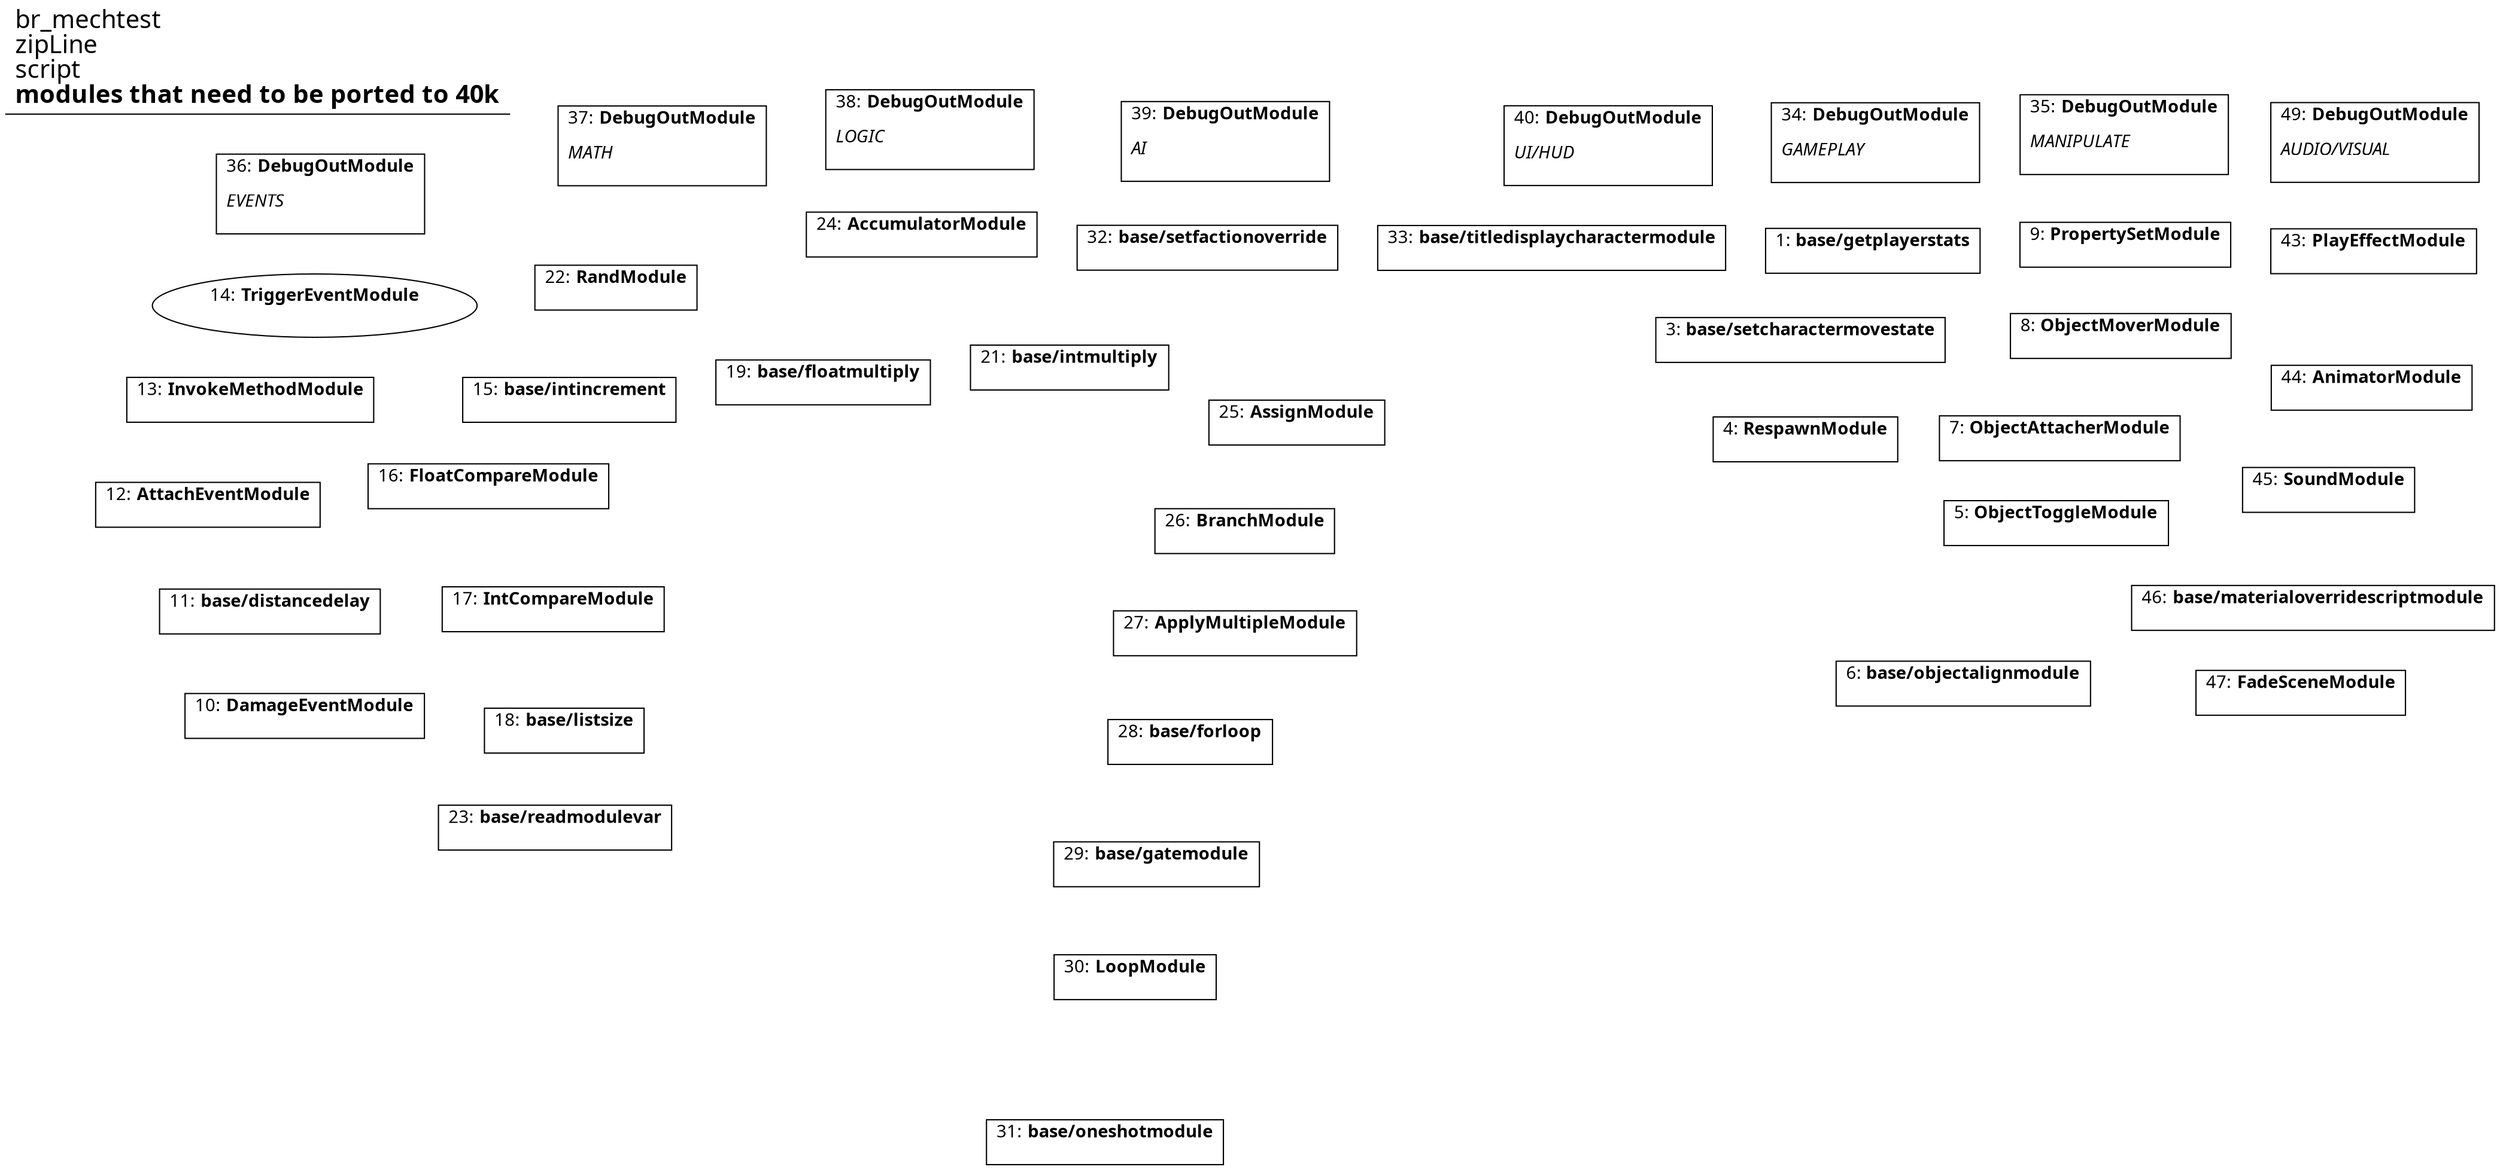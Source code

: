 digraph {
    layout = fdp;
    overlap = prism;
    sep = "+16";
    splines = spline;

    node [ shape = box ];

    graph [ fontname = "Segoe UI" ];
    node [ fontname = "Segoe UI" ];
    edge [ fontname = "Segoe UI" ];

    1 [ label = <1: <b>base/getplayerstats</b><br/><br/>> ];
    1 [ pos = "3.0730002,0.615!" ];

    3 [ label = <3: <b>base/setcharactermovestate</b><br/><br/>> ];
    3 [ pos = "3.0690002,0.49100003!" ];

    4 [ label = <4: <b>RespawnModule</b><br/><br/>> ];
    4 [ pos = "3.072,0.347!" ];

    5 [ label = <5: <b>ObjectToggleModule</b><br/><br/>> ];
    5 [ pos = "3.3960001,0.24300002!" ];

    6 [ label = <6: <b>base/objectalignmodule</b><br/><br/>> ];
    6 [ pos = "3.3980002,0.053000003!" ];

    7 [ label = <7: <b>ObjectAttacherModule</b><br/><br/>> ];
    7 [ pos = "3.3960001,0.34!" ];

    8 [ label = <8: <b>ObjectMoverModule</b><br/><br/>> ];
    8 [ pos = "3.3950002,0.507!" ];

    9 [ label = <9: <b>PropertySetModule</b><br/><br/>> ];
    9 [ pos = "3.3950002,0.623!" ];

    10 [ label = <10: <b>DamageEventModule</b><br/><br/>> ];
    10 [ pos = "0.98100007,-0.023000002!" ];

    11 [ label = <11: <b>base/distancedelay</b><br/><br/>> ];
    11 [ pos = "0.98200005,0.126!" ];

    12 [ label = <12: <b>AttachEventModule</b><br/><br/>> ];
    12 [ pos = "0.98200005,0.28!" ];

    13 [ label = <13: <b>InvokeMethodModule</b><br/><br/>> ];
    13 [ pos = "0.98100007,0.425!" ];

    14 [ label = <14: <b>TriggerEventModule</b><br/><br/>> ];
    14 [ shape = oval ]
    14 [ pos = "0.975,0.64100003!" ];

    15 [ label = <15: <b>base/intincrement</b><br/><br/>> ];
    15 [ pos = "1.2870001,0.46100003!" ];

    16 [ label = <16: <b>FloatCompareModule</b><br/><br/>> ];
    16 [ pos = "1.289,0.30900002!" ];

    17 [ label = <17: <b>IntCompareModule</b><br/><br/>> ];
    17 [ pos = "1.291,0.13700001!" ];

    18 [ label = <18: <b>base/listsize</b><br/><br/>> ];
    18 [ pos = "1.294,-0.040000003!" ];

    19 [ label = <19: <b>base/floatmultiply</b><br/><br/>> ];
    19 [ pos = "1.506,0.467!" ];

    21 [ label = <21: <b>base/intmultiply</b><br/><br/>> ];
    21 [ pos = "1.718,0.46800002!" ];

    22 [ label = <22: <b>RandModule</b><br/><br/>> ];
    22 [ pos = "1.2870001,0.59900004!" ];

    23 [ label = <23: <b>base/readmodulevar</b><br/><br/>> ];
    23 [ pos = "1.291,-0.178!" ];

    24 [ label = <24: <b>AccumulatorModule</b><br/><br/>> ];
    24 [ pos = "2.0540001,0.628!" ];

    25 [ label = <25: <b>AssignModule</b><br/><br/>> ];
    25 [ pos = "2.0640001,0.43500003!" ];

    26 [ label = <26: <b>BranchModule</b><br/><br/>> ];
    26 [ pos = "2.0630002,0.24900001!" ];

    27 [ label = <27: <b>ApplyMultipleModule</b><br/><br/>> ];
    27 [ pos = "2.0640001,0.097!" ];

    28 [ label = <28: <b>base/forloop</b><br/><br/>> ];
    28 [ pos = "2.0630002,-0.054!" ];

    29 [ label = <29: <b>base/gatemodule</b><br/><br/>> ];
    29 [ pos = "2.0640001,-0.23!" ];

    30 [ label = <30: <b>LoopModule</b><br/><br/>> ];
    30 [ pos = "2.065,-0.39000002!" ];

    31 [ label = <31: <b>base/oneshotmodule</b><br/><br/>> ];
    31 [ pos = "2.0700002,-0.61800003!" ];

    32 [ label = <32: <b>base/setfactionoverride</b><br/><br/>> ];
    32 [ pos = "2.3300002,0.61300004!" ];

    33 [ label = <33: <b>base/titledisplaycharactermodule</b><br/><br/>> ];
    33 [ pos = "2.684,0.615!" ];

    34 [ label = <34: <b>DebugOutModule</b><br/><br/><i>GAMEPLAY<br align="left"/></i><br align="left"/>> ];
    34 [ pos = "3.0740001,0.739!" ];

    35 [ label = <35: <b>DebugOutModule</b><br/><br/><i>MANIPULATE<br align="left"/></i><br align="left"/>> ];
    35 [ pos = "3.394,0.749!" ];

    36 [ label = <36: <b>DebugOutModule</b><br/><br/><i>EVENTS<br align="left"/></i><br align="left"/>> ];
    36 [ pos = "0.98,0.73700005!" ];

    37 [ label = <37: <b>DebugOutModule</b><br/><br/><i>MATH<br align="left"/></i><br align="left"/>> ];
    37 [ pos = "1.286,0.74!" ];

    38 [ label = <38: <b>DebugOutModule</b><br/><br/><i>LOGIC<br align="left"/></i><br align="left"/>> ];
    38 [ pos = "2.0530002,0.74!" ];

    39 [ label = <39: <b>DebugOutModule</b><br/><br/><i>AI<br align="left"/></i><br align="left"/>> ];
    39 [ pos = "2.3360002,0.739!" ];

    40 [ label = <40: <b>DebugOutModule</b><br/><br/><i>UI/HUD<br align="left"/></i><br align="left"/>> ];
    40 [ pos = "2.6850002,0.739!" ];

    43 [ label = <43: <b>PlayEffectModule</b><br/><br/>> ];
    43 [ pos = "3.676,0.61!" ];

    44 [ label = <44: <b>AnimatorModule</b><br/><br/>> ];
    44 [ pos = "3.676,0.42600003!" ];

    45 [ label = <45: <b>SoundModule</b><br/><br/>> ];
    45 [ pos = "3.6780002,0.28800002!" ];

    46 [ label = <46: <b>base/materialoverridescriptmodule</b><br/><br/>> ];
    46 [ pos = "3.6770003,0.133!" ];

    47 [ label = <47: <b>FadeSceneModule</b><br/><br/>> ];
    47 [ pos = "3.6780002,0.047000002!" ];

    49 [ label = <49: <b>DebugOutModule</b><br/><br/><i>AUDIO/VISUAL<br align="left"/></i><br align="left"/>> ];
    49 [ pos = "3.6720002,0.74700004!" ];

    title [ pos = "0.97400004,0.75000006!" ];
    title [ shape = underline ];
    title [ label = <<font point-size="20">br_mechtest<br align="left"/>zipLine<br align="left"/>script<br align="left"/><b>modules that need to be ported to 40k</b><br align="left"/></font>> ];
}

